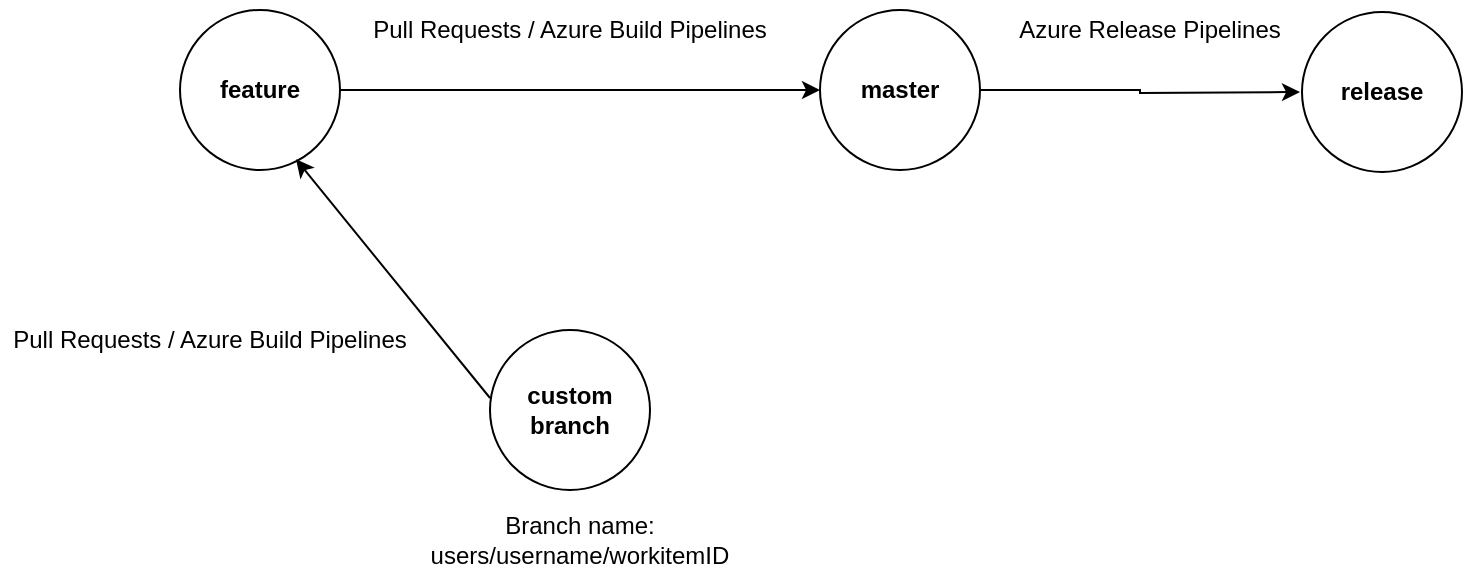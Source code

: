 <mxfile version="20.8.5" type="github">
  <diagram id="cRRqv47HqloywP55wqdQ" name="Page-1">
    <mxGraphModel dx="794" dy="462" grid="1" gridSize="10" guides="1" tooltips="1" connect="1" arrows="1" fold="1" page="1" pageScale="1" pageWidth="850" pageHeight="1100" math="0" shadow="0">
      <root>
        <mxCell id="0" />
        <mxCell id="1" parent="0" />
        <mxCell id="FpPCtnjyutJpVuYdoOeV-1" value="&lt;b&gt;custom branch&lt;/b&gt;" style="ellipse;whiteSpace=wrap;html=1;aspect=fixed;" vertex="1" parent="1">
          <mxGeometry x="275" y="280" width="80" height="80" as="geometry" />
        </mxCell>
        <mxCell id="FpPCtnjyutJpVuYdoOeV-4" style="edgeStyle=orthogonalEdgeStyle;rounded=0;orthogonalLoop=1;jettySize=auto;html=1;entryX=0;entryY=0.5;entryDx=0;entryDy=0;" edge="1" parent="1" source="FpPCtnjyutJpVuYdoOeV-2" target="FpPCtnjyutJpVuYdoOeV-3">
          <mxGeometry relative="1" as="geometry" />
        </mxCell>
        <mxCell id="FpPCtnjyutJpVuYdoOeV-2" value="" style="ellipse;whiteSpace=wrap;html=1;aspect=fixed;" vertex="1" parent="1">
          <mxGeometry x="120" y="120" width="80" height="80" as="geometry" />
        </mxCell>
        <mxCell id="FpPCtnjyutJpVuYdoOeV-13" style="edgeStyle=orthogonalEdgeStyle;rounded=0;orthogonalLoop=1;jettySize=auto;html=1;fontSize=12;" edge="1" parent="1" source="FpPCtnjyutJpVuYdoOeV-3">
          <mxGeometry relative="1" as="geometry">
            <mxPoint x="680" y="161" as="targetPoint" />
          </mxGeometry>
        </mxCell>
        <mxCell id="FpPCtnjyutJpVuYdoOeV-3" value="" style="ellipse;whiteSpace=wrap;html=1;aspect=fixed;" vertex="1" parent="1">
          <mxGeometry x="440" y="120" width="80" height="80" as="geometry" />
        </mxCell>
        <mxCell id="FpPCtnjyutJpVuYdoOeV-5" value="" style="endArrow=classic;html=1;rounded=0;entryX=0.725;entryY=1.008;entryDx=0;entryDy=0;exitX=0;exitY=0.5;exitDx=0;exitDy=0;entryPerimeter=0;" edge="1" parent="1">
          <mxGeometry width="50" height="50" relative="1" as="geometry">
            <mxPoint x="275" y="314" as="sourcePoint" />
            <mxPoint x="178" y="194.64" as="targetPoint" />
          </mxGeometry>
        </mxCell>
        <mxCell id="FpPCtnjyutJpVuYdoOeV-6" value="feature" style="text;html=1;strokeColor=none;fillColor=none;align=center;verticalAlign=middle;whiteSpace=wrap;rounded=0;fontStyle=1" vertex="1" parent="1">
          <mxGeometry x="130" y="145" width="60" height="30" as="geometry" />
        </mxCell>
        <mxCell id="FpPCtnjyutJpVuYdoOeV-7" value="master" style="text;html=1;strokeColor=none;fillColor=none;align=center;verticalAlign=middle;whiteSpace=wrap;rounded=0;fontStyle=1" vertex="1" parent="1">
          <mxGeometry x="450" y="145" width="60" height="30" as="geometry" />
        </mxCell>
        <mxCell id="FpPCtnjyutJpVuYdoOeV-8" value="Pull Requests / Azure Build Pipelines" style="text;html=1;strokeColor=none;fillColor=none;align=center;verticalAlign=middle;whiteSpace=wrap;rounded=0;" vertex="1" parent="1">
          <mxGeometry x="210" y="115" width="210" height="30" as="geometry" />
        </mxCell>
        <mxCell id="FpPCtnjyutJpVuYdoOeV-9" value="Branch name:&lt;br&gt;users/username/workitemID" style="text;html=1;strokeColor=none;fillColor=none;align=center;verticalAlign=middle;whiteSpace=wrap;rounded=0;fontSize=12;" vertex="1" parent="1">
          <mxGeometry x="210" y="370" width="220" height="30" as="geometry" />
        </mxCell>
        <mxCell id="FpPCtnjyutJpVuYdoOeV-10" value="Pull Requests / Azure Build Pipelines" style="text;html=1;strokeColor=none;fillColor=none;align=center;verticalAlign=middle;whiteSpace=wrap;rounded=0;" vertex="1" parent="1">
          <mxGeometry x="30" y="270" width="210" height="30" as="geometry" />
        </mxCell>
        <mxCell id="FpPCtnjyutJpVuYdoOeV-11" value="" style="ellipse;whiteSpace=wrap;html=1;aspect=fixed;" vertex="1" parent="1">
          <mxGeometry x="681" y="121" width="80" height="80" as="geometry" />
        </mxCell>
        <mxCell id="FpPCtnjyutJpVuYdoOeV-12" value="release" style="text;html=1;strokeColor=none;fillColor=none;align=center;verticalAlign=middle;whiteSpace=wrap;rounded=0;fontStyle=1" vertex="1" parent="1">
          <mxGeometry x="691" y="146" width="60" height="30" as="geometry" />
        </mxCell>
        <mxCell id="FpPCtnjyutJpVuYdoOeV-14" value="Azure Release Pipelines" style="text;html=1;strokeColor=none;fillColor=none;align=center;verticalAlign=middle;whiteSpace=wrap;rounded=0;" vertex="1" parent="1">
          <mxGeometry x="500" y="115" width="210" height="30" as="geometry" />
        </mxCell>
      </root>
    </mxGraphModel>
  </diagram>
</mxfile>
